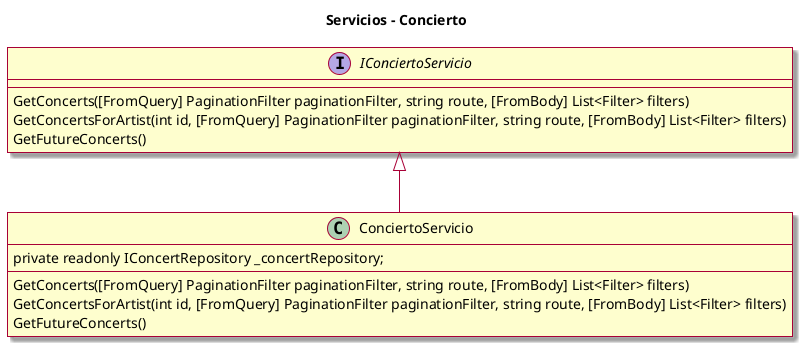 @startuml presentacion
skin rose
skinparam linetype polyline

title Servicios - Concierto

interface i as "IConciertoServicio"{
    GetConcerts([FromQuery] PaginationFilter paginationFilter, string route, [FromBody] List<Filter> filters)
    GetConcertsForArtist(int id, [FromQuery] PaginationFilter paginationFilter, string route, [FromBody] List<Filter> filters)
    GetFutureConcerts()
}

class c as "ConciertoServicio"{
    private readonly IConcertRepository _concertRepository;
    GetConcerts([FromQuery] PaginationFilter paginationFilter, string route, [FromBody] List<Filter> filters)
    GetConcertsForArtist(int id, [FromQuery] PaginationFilter paginationFilter, string route, [FromBody] List<Filter> filters)
    GetFutureConcerts()
}

i <|-- c
@enduml